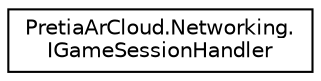 digraph "Graphical Class Hierarchy"
{
 // LATEX_PDF_SIZE
  edge [fontname="Helvetica",fontsize="10",labelfontname="Helvetica",labelfontsize="10"];
  node [fontname="Helvetica",fontsize="10",shape=record];
  rankdir="LR";
  Node0 [label="PretiaArCloud.Networking.\lIGameSessionHandler",height=0.2,width=0.4,color="black", fillcolor="white", style="filled",URL="$interfacePretiaArCloud_1_1Networking_1_1IGameSessionHandler.html",tooltip=" "];
}
